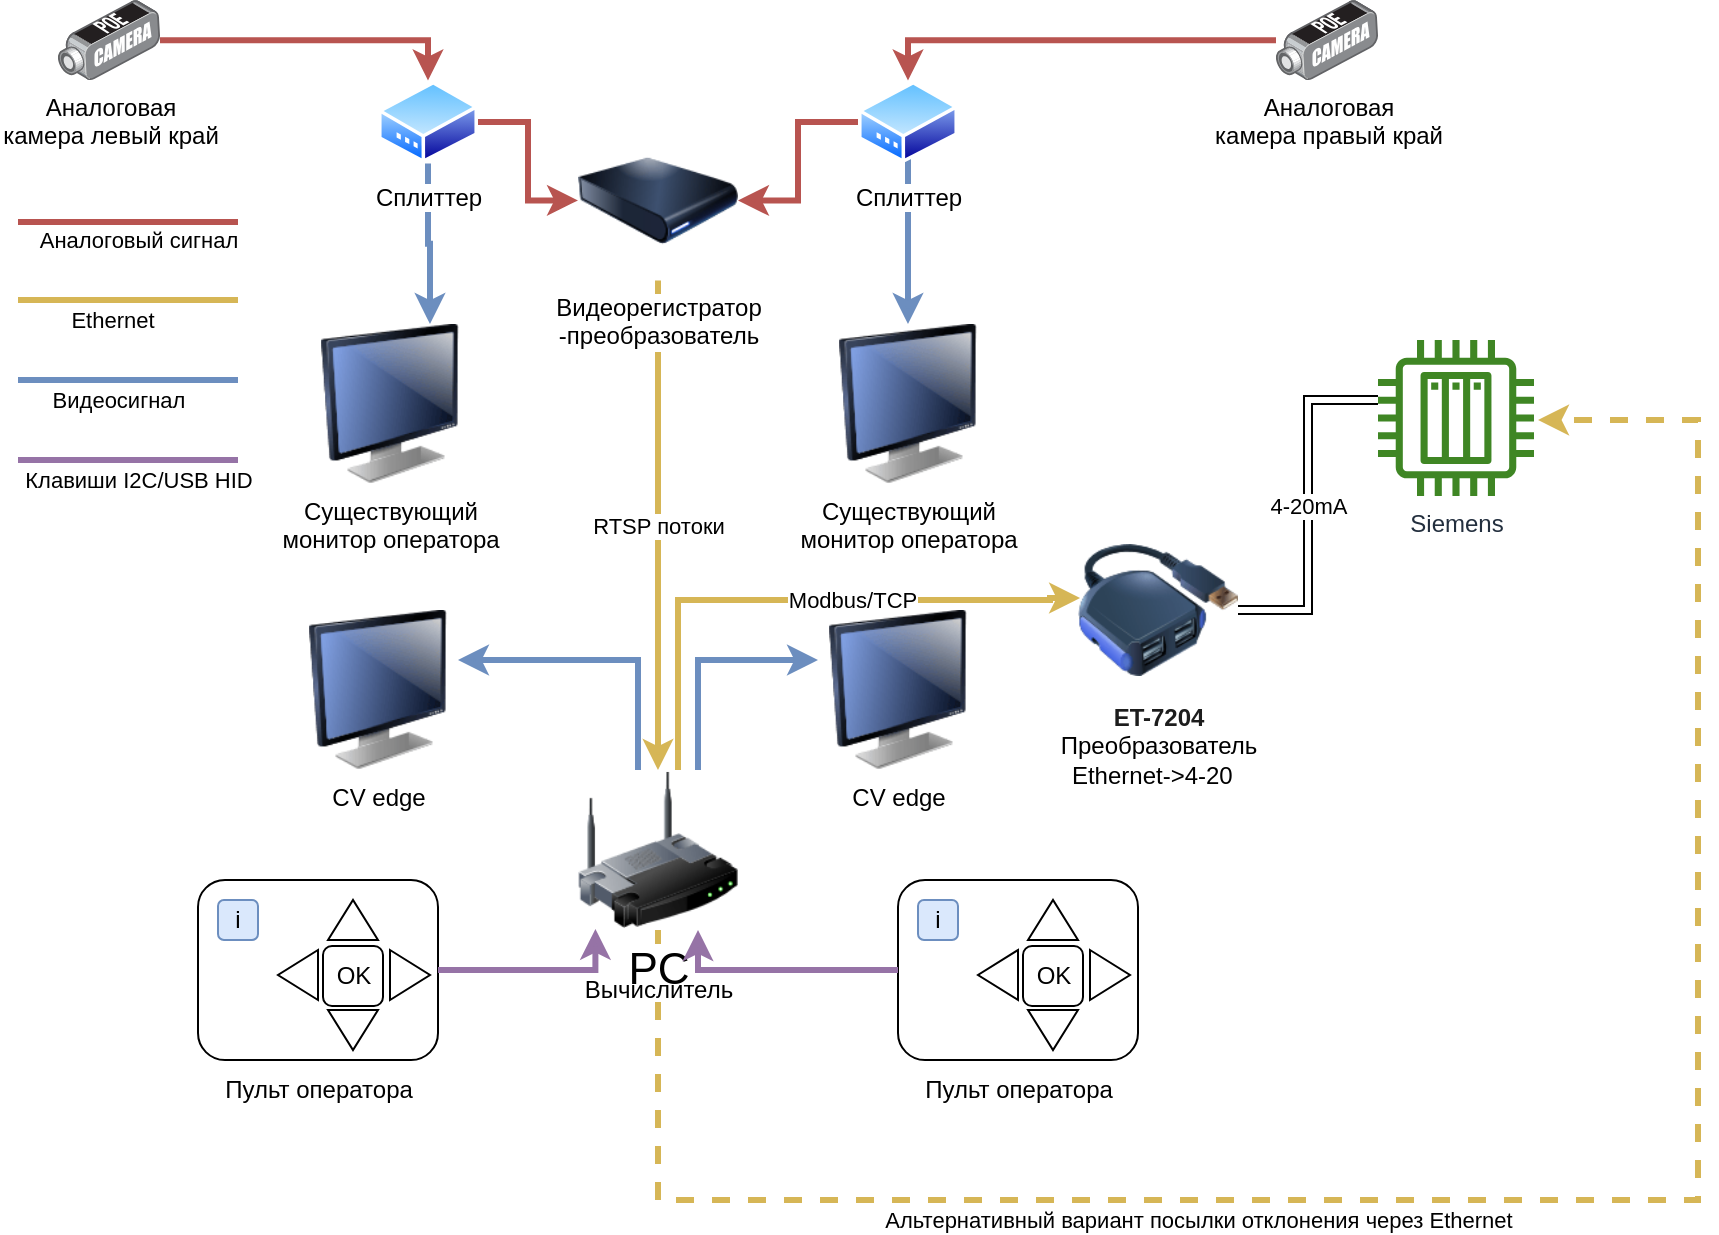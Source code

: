 <mxfile version="20.6.0" type="github" pages="2">
  <diagram name="Architercture" id="55a83fd1-7818-8e21-69c5-c3457e3827bb">
    <mxGraphModel dx="746" dy="539" grid="1" gridSize="10" guides="1" tooltips="1" connect="1" arrows="1" fold="1" page="1" pageScale="1" pageWidth="1100" pageHeight="850" background="none" math="0" shadow="0">
      <root>
        <mxCell id="0" />
        <mxCell id="1" parent="0" />
        <mxCell id="8JaOrQgvwe7hHYjEQXCQ-12" value="Modbus/TCP" style="edgeStyle=orthogonalEdgeStyle;rounded=0;orthogonalLoop=1;jettySize=auto;html=1;entryX=0.013;entryY=0.425;entryDx=0;entryDy=0;entryPerimeter=0;fillColor=#fff2cc;strokeColor=#d6b656;strokeWidth=3;" parent="1" source="69ecfefc5c41e42c-1" target="8JaOrQgvwe7hHYjEQXCQ-10" edge="1">
          <mxGeometry x="0.198" relative="1" as="geometry">
            <mxPoint as="offset" />
            <Array as="points">
              <mxPoint x="520" y="380" />
              <mxPoint x="706" y="380" />
            </Array>
          </mxGeometry>
        </mxCell>
        <mxCell id="8JaOrQgvwe7hHYjEQXCQ-15" value="" style="edgeStyle=orthogonalEdgeStyle;rounded=0;orthogonalLoop=1;jettySize=auto;html=1;strokeWidth=3;fillColor=#dae8fc;strokeColor=#6c8ebf;" parent="1" source="69ecfefc5c41e42c-1" target="8JaOrQgvwe7hHYjEQXCQ-14" edge="1">
          <mxGeometry relative="1" as="geometry">
            <Array as="points">
              <mxPoint x="500" y="410" />
            </Array>
          </mxGeometry>
        </mxCell>
        <mxCell id="8JaOrQgvwe7hHYjEQXCQ-17" value="" style="edgeStyle=orthogonalEdgeStyle;rounded=0;orthogonalLoop=1;jettySize=auto;html=1;fillColor=#dae8fc;strokeColor=#6c8ebf;strokeWidth=3;" parent="1" source="69ecfefc5c41e42c-1" target="8JaOrQgvwe7hHYjEQXCQ-16" edge="1">
          <mxGeometry relative="1" as="geometry">
            <Array as="points">
              <mxPoint x="530" y="410" />
            </Array>
          </mxGeometry>
        </mxCell>
        <mxCell id="8JaOrQgvwe7hHYjEQXCQ-28" value="Альтернативный вариант посылки отклонения через Ethernet" style="edgeStyle=orthogonalEdgeStyle;rounded=0;orthogonalLoop=1;jettySize=auto;html=1;strokeWidth=3;entryX=1.026;entryY=0.513;entryDx=0;entryDy=0;entryPerimeter=0;dashed=1;fillColor=#fff2cc;strokeColor=#d6b656;" parent="1" source="69ecfefc5c41e42c-1" target="8JaOrQgvwe7hHYjEQXCQ-11" edge="1">
          <mxGeometry x="-0.28" y="-10" relative="1" as="geometry">
            <mxPoint x="1000" y="280" as="targetPoint" />
            <Array as="points">
              <mxPoint x="510" y="680" />
              <mxPoint x="1030" y="680" />
              <mxPoint x="1030" y="290" />
            </Array>
            <mxPoint as="offset" />
          </mxGeometry>
        </mxCell>
        <mxCell id="69ecfefc5c41e42c-1" value="PC" style="image;html=1;labelBackgroundColor=#ffffff;image=img/lib/clip_art/networking/Wireless_Router_128x128.png;rounded=1;shadow=0;comic=0;strokeWidth=2;fontSize=22" parent="1" vertex="1">
          <mxGeometry x="470" y="465" width="80" height="80" as="geometry" />
        </mxCell>
        <mxCell id="bqjCCw6araehrLSI5hQb-4" style="edgeStyle=orthogonalEdgeStyle;rounded=0;orthogonalLoop=1;jettySize=auto;html=1;entryX=0.5;entryY=0;entryDx=0;entryDy=0;fillColor=#f8cecc;strokeColor=#b85450;strokeWidth=3;" parent="1" source="8JaOrQgvwe7hHYjEQXCQ-1" target="bqjCCw6araehrLSI5hQb-3" edge="1">
          <mxGeometry relative="1" as="geometry" />
        </mxCell>
        <mxCell id="8JaOrQgvwe7hHYjEQXCQ-1" value="Аналоговая&lt;br&gt;камера левый край" style="points=[];aspect=fixed;html=1;align=center;shadow=0;dashed=0;image;image=img/lib/allied_telesis/security/POE_DVS_Camera.svg;" parent="1" vertex="1">
          <mxGeometry x="210" y="80" width="51" height="40.2" as="geometry" />
        </mxCell>
        <mxCell id="8JaOrQgvwe7hHYjEQXCQ-7" value="" style="edgeStyle=orthogonalEdgeStyle;rounded=0;orthogonalLoop=1;jettySize=auto;html=1;strokeWidth=3;fillColor=#f8cecc;strokeColor=#b85450;entryX=0.5;entryY=0;entryDx=0;entryDy=0;" parent="1" source="8JaOrQgvwe7hHYjEQXCQ-2" target="bqjCCw6araehrLSI5hQb-5" edge="1">
          <mxGeometry relative="1" as="geometry">
            <mxPoint x="610" y="100" as="targetPoint" />
            <Array as="points">
              <mxPoint x="635" y="100" />
            </Array>
          </mxGeometry>
        </mxCell>
        <mxCell id="8JaOrQgvwe7hHYjEQXCQ-2" value="&lt;span style=&quot;color: rgb(0, 0, 0); font-family: Helvetica; font-size: 12px; font-style: normal; font-variant-ligatures: normal; font-variant-caps: normal; font-weight: 400; letter-spacing: normal; orphans: 2; text-align: center; text-indent: 0px; text-transform: none; widows: 2; word-spacing: 0px; -webkit-text-stroke-width: 0px; background-color: rgb(255, 255, 255); text-decoration-thickness: initial; text-decoration-style: initial; text-decoration-color: initial; float: none; display: inline !important;&quot;&gt;Аналоговая&lt;/span&gt;&lt;br style=&quot;border-color: var(--border-color); color: rgb(0, 0, 0); font-family: Helvetica; font-size: 12px; font-style: normal; font-variant-ligatures: normal; font-variant-caps: normal; font-weight: 400; letter-spacing: normal; orphans: 2; text-align: center; text-indent: 0px; text-transform: none; widows: 2; word-spacing: 0px; -webkit-text-stroke-width: 0px; text-decoration-thickness: initial; text-decoration-style: initial; text-decoration-color: initial;&quot;&gt;&lt;span style=&quot;color: rgb(0, 0, 0); font-family: Helvetica; font-size: 12px; font-style: normal; font-variant-ligatures: normal; font-variant-caps: normal; font-weight: 400; letter-spacing: normal; orphans: 2; text-align: center; text-indent: 0px; text-transform: none; widows: 2; word-spacing: 0px; -webkit-text-stroke-width: 0px; background-color: rgb(255, 255, 255); text-decoration-thickness: initial; text-decoration-style: initial; text-decoration-color: initial; float: none; display: inline !important;&quot;&gt;камера правый край&lt;/span&gt;" style="points=[];aspect=fixed;html=1;align=center;shadow=0;dashed=0;image;image=img/lib/allied_telesis/security/POE_DVS_Camera.svg;" parent="1" vertex="1">
          <mxGeometry x="819" y="80" width="51" height="40.2" as="geometry" />
        </mxCell>
        <mxCell id="8JaOrQgvwe7hHYjEQXCQ-8" value="RTSP потоки" style="edgeStyle=orthogonalEdgeStyle;rounded=0;orthogonalLoop=1;jettySize=auto;html=1;fillColor=#fff2cc;strokeColor=#d6b656;strokeWidth=3;" parent="1" source="8JaOrQgvwe7hHYjEQXCQ-3" target="69ecfefc5c41e42c-1" edge="1">
          <mxGeometry relative="1" as="geometry" />
        </mxCell>
        <mxCell id="8JaOrQgvwe7hHYjEQXCQ-3" value="Видеорегистратор&lt;br&gt;-преобразователь" style="image;html=1;image=img/lib/clip_art/computers/Harddrive_128x128.png" parent="1" vertex="1">
          <mxGeometry x="470" y="140.2" width="80" height="80" as="geometry" />
        </mxCell>
        <mxCell id="8JaOrQgvwe7hHYjEQXCQ-9" value="Вычислитель" style="text;html=1;align=center;verticalAlign=middle;resizable=0;points=[];autosize=1;strokeColor=none;fillColor=none;" parent="1" vertex="1">
          <mxGeometry x="460" y="560" width="100" height="30" as="geometry" />
        </mxCell>
        <mxCell id="8JaOrQgvwe7hHYjEQXCQ-13" value="4-20mA" style="edgeStyle=orthogonalEdgeStyle;rounded=0;orthogonalLoop=1;jettySize=auto;html=1;entryX=0;entryY=0.385;entryDx=0;entryDy=0;entryPerimeter=0;shape=link;" parent="1" source="8JaOrQgvwe7hHYjEQXCQ-10" target="8JaOrQgvwe7hHYjEQXCQ-11" edge="1">
          <mxGeometry relative="1" as="geometry" />
        </mxCell>
        <mxCell id="8JaOrQgvwe7hHYjEQXCQ-10" value="&lt;span style=&quot;color: rgb(29, 29, 29); font-family: Montserrat, sans-serif; font-size: var(--font-size-heading-1); font-weight: 700; orphans: 2; text-align: start; widows: 2;&quot;&gt;ET-7204&lt;/span&gt;&lt;br&gt;Преобразователь&lt;br&gt;Ethernet-&amp;gt;4-20 &amp;nbsp;" style="image;html=1;image=img/lib/clip_art/computers/USB_Hub_128x128.png" parent="1" vertex="1">
          <mxGeometry x="720" y="345" width="80" height="80" as="geometry" />
        </mxCell>
        <mxCell id="8JaOrQgvwe7hHYjEQXCQ-11" value="Siemens" style="sketch=0;outlineConnect=0;fontColor=#232F3E;gradientColor=none;fillColor=#3F8624;strokeColor=none;dashed=0;verticalLabelPosition=bottom;verticalAlign=top;align=center;html=1;fontSize=12;fontStyle=0;aspect=fixed;pointerEvents=1;shape=mxgraph.aws4.iot_thing_plc;" parent="1" vertex="1">
          <mxGeometry x="870" y="250" width="78" height="78" as="geometry" />
        </mxCell>
        <mxCell id="8JaOrQgvwe7hHYjEQXCQ-14" value="CV edge" style="image;html=1;image=img/lib/clip_art/computers/Monitor_128x128.png" parent="1" vertex="1">
          <mxGeometry x="330" y="385" width="80" height="80" as="geometry" />
        </mxCell>
        <mxCell id="8JaOrQgvwe7hHYjEQXCQ-16" value="CV edge" style="image;html=1;image=img/lib/clip_art/computers/Monitor_128x128.png" parent="1" vertex="1">
          <mxGeometry x="590" y="385" width="80" height="80" as="geometry" />
        </mxCell>
        <mxCell id="8JaOrQgvwe7hHYjEQXCQ-18" value="Ethernet" style="endArrow=none;html=1;rounded=0;strokeWidth=3;fillColor=#fff2cc;strokeColor=#d6b656;" parent="1" edge="1">
          <mxGeometry x="-0.143" y="-10" width="50" height="50" relative="1" as="geometry">
            <mxPoint x="190" y="230" as="sourcePoint" />
            <mxPoint x="300" y="230" as="targetPoint" />
            <mxPoint as="offset" />
          </mxGeometry>
        </mxCell>
        <mxCell id="8JaOrQgvwe7hHYjEQXCQ-19" value="Видеосигнал" style="endArrow=none;html=1;rounded=0;strokeWidth=3;fillColor=#dae8fc;strokeColor=#6c8ebf;" parent="1" edge="1">
          <mxGeometry x="-0.091" y="-10" width="50" height="50" relative="1" as="geometry">
            <mxPoint x="190" y="270" as="sourcePoint" />
            <mxPoint x="300" y="270" as="targetPoint" />
            <mxPoint as="offset" />
          </mxGeometry>
        </mxCell>
        <mxCell id="8JaOrQgvwe7hHYjEQXCQ-20" value="Аналоговый сигнал" style="endArrow=none;html=1;rounded=0;strokeWidth=3;fillColor=#f8cecc;strokeColor=#b85450;" parent="1" edge="1">
          <mxGeometry x="0.091" y="-9" width="50" height="50" relative="1" as="geometry">
            <mxPoint x="190" y="191" as="sourcePoint" />
            <mxPoint x="300" y="191" as="targetPoint" />
            <Array as="points">
              <mxPoint x="260" y="191" />
            </Array>
            <mxPoint as="offset" />
          </mxGeometry>
        </mxCell>
        <mxCell id="8JaOrQgvwe7hHYjEQXCQ-27" value="Клавиши I2C/USB HID" style="endArrow=none;html=1;rounded=0;strokeWidth=3;fillColor=#e1d5e7;strokeColor=#9673a6;" parent="1" edge="1">
          <mxGeometry x="0.091" y="-10" width="50" height="50" relative="1" as="geometry">
            <mxPoint x="190" y="310" as="sourcePoint" />
            <mxPoint x="300" y="310" as="targetPoint" />
            <mxPoint as="offset" />
            <Array as="points">
              <mxPoint x="240" y="310" />
            </Array>
          </mxGeometry>
        </mxCell>
        <mxCell id="8JaOrQgvwe7hHYjEQXCQ-36" value="" style="group" parent="1" vertex="1" connectable="0">
          <mxGeometry x="280" y="520" width="120" height="90" as="geometry" />
        </mxCell>
        <mxCell id="8JaOrQgvwe7hHYjEQXCQ-29" value="" style="rounded=1;whiteSpace=wrap;html=1;" parent="8JaOrQgvwe7hHYjEQXCQ-36" vertex="1">
          <mxGeometry width="120" height="90" as="geometry" />
        </mxCell>
        <mxCell id="8JaOrQgvwe7hHYjEQXCQ-30" value="" style="triangle;whiteSpace=wrap;html=1;" parent="8JaOrQgvwe7hHYjEQXCQ-36" vertex="1">
          <mxGeometry x="96" y="35" width="20" height="25" as="geometry" />
        </mxCell>
        <mxCell id="8JaOrQgvwe7hHYjEQXCQ-31" value="" style="triangle;whiteSpace=wrap;html=1;direction=north;" parent="8JaOrQgvwe7hHYjEQXCQ-36" vertex="1">
          <mxGeometry x="65" y="10" width="25" height="20" as="geometry" />
        </mxCell>
        <mxCell id="8JaOrQgvwe7hHYjEQXCQ-32" value="" style="triangle;whiteSpace=wrap;html=1;direction=south;" parent="8JaOrQgvwe7hHYjEQXCQ-36" vertex="1">
          <mxGeometry x="65" y="65" width="25" height="20" as="geometry" />
        </mxCell>
        <mxCell id="8JaOrQgvwe7hHYjEQXCQ-33" value="" style="triangle;whiteSpace=wrap;html=1;rotation=0;direction=west;" parent="8JaOrQgvwe7hHYjEQXCQ-36" vertex="1">
          <mxGeometry x="40" y="35" width="20" height="25" as="geometry" />
        </mxCell>
        <mxCell id="8JaOrQgvwe7hHYjEQXCQ-34" value="i" style="rounded=1;whiteSpace=wrap;html=1;fillColor=#dae8fc;strokeColor=#6c8ebf;" parent="8JaOrQgvwe7hHYjEQXCQ-36" vertex="1">
          <mxGeometry x="10" y="10" width="20" height="20" as="geometry" />
        </mxCell>
        <mxCell id="8JaOrQgvwe7hHYjEQXCQ-35" value="OK" style="rounded=1;whiteSpace=wrap;html=1;" parent="8JaOrQgvwe7hHYjEQXCQ-36" vertex="1">
          <mxGeometry x="62.5" y="33" width="30" height="30" as="geometry" />
        </mxCell>
        <mxCell id="bqjCCw6araehrLSI5hQb-1" value="Существующий&lt;br&gt;монитор оператора" style="image;html=1;image=img/lib/clip_art/computers/Monitor_128x128.png" parent="1" vertex="1">
          <mxGeometry x="336" y="242" width="80" height="80" as="geometry" />
        </mxCell>
        <mxCell id="bqjCCw6araehrLSI5hQb-2" value="Существующий&lt;br style=&quot;border-color: var(--border-color);&quot;&gt;монитор оператора" style="image;html=1;image=img/lib/clip_art/computers/Monitor_128x128.png" parent="1" vertex="1">
          <mxGeometry x="595" y="242" width="80" height="80" as="geometry" />
        </mxCell>
        <mxCell id="bqjCCw6araehrLSI5hQb-6" style="edgeStyle=orthogonalEdgeStyle;rounded=0;orthogonalLoop=1;jettySize=auto;html=1;strokeWidth=3;fillColor=#f8cecc;strokeColor=#b85450;" parent="1" source="bqjCCw6araehrLSI5hQb-3" target="8JaOrQgvwe7hHYjEQXCQ-3" edge="1">
          <mxGeometry relative="1" as="geometry" />
        </mxCell>
        <mxCell id="bqjCCw6araehrLSI5hQb-8" style="edgeStyle=orthogonalEdgeStyle;rounded=0;orthogonalLoop=1;jettySize=auto;html=1;entryX=0.75;entryY=0;entryDx=0;entryDy=0;strokeWidth=3;fillColor=#dae8fc;strokeColor=#6c8ebf;" parent="1" source="bqjCCw6araehrLSI5hQb-3" target="bqjCCw6araehrLSI5hQb-1" edge="1">
          <mxGeometry relative="1" as="geometry" />
        </mxCell>
        <mxCell id="bqjCCw6araehrLSI5hQb-3" value="Сплиттер" style="aspect=fixed;perimeter=ellipsePerimeter;html=1;align=center;shadow=0;dashed=0;spacingTop=3;image;image=img/lib/active_directory/modem.svg;" parent="1" vertex="1">
          <mxGeometry x="370" y="120.2" width="50" height="41.5" as="geometry" />
        </mxCell>
        <mxCell id="bqjCCw6araehrLSI5hQb-7" style="edgeStyle=orthogonalEdgeStyle;rounded=0;orthogonalLoop=1;jettySize=auto;html=1;entryX=1;entryY=0.5;entryDx=0;entryDy=0;strokeWidth=3;fillColor=#f8cecc;strokeColor=#b85450;" parent="1" source="bqjCCw6araehrLSI5hQb-5" target="8JaOrQgvwe7hHYjEQXCQ-3" edge="1">
          <mxGeometry relative="1" as="geometry" />
        </mxCell>
        <mxCell id="bqjCCw6araehrLSI5hQb-9" style="edgeStyle=orthogonalEdgeStyle;rounded=0;orthogonalLoop=1;jettySize=auto;html=1;strokeWidth=3;fillColor=#dae8fc;strokeColor=#6c8ebf;" parent="1" target="bqjCCw6araehrLSI5hQb-2" edge="1">
          <mxGeometry relative="1" as="geometry">
            <mxPoint x="635" y="150" as="sourcePoint" />
            <Array as="points">
              <mxPoint x="635" y="150" />
            </Array>
          </mxGeometry>
        </mxCell>
        <mxCell id="bqjCCw6araehrLSI5hQb-5" value="Сплиттер" style="aspect=fixed;perimeter=ellipsePerimeter;html=1;align=center;shadow=0;dashed=0;spacingTop=3;image;image=img/lib/active_directory/modem.svg;" parent="1" vertex="1">
          <mxGeometry x="610" y="120.2" width="50" height="41.5" as="geometry" />
        </mxCell>
        <mxCell id="bqjCCw6araehrLSI5hQb-13" value="" style="group" parent="1" vertex="1" connectable="0">
          <mxGeometry x="630" y="520" width="120" height="90" as="geometry" />
        </mxCell>
        <mxCell id="bqjCCw6araehrLSI5hQb-14" value="" style="rounded=1;whiteSpace=wrap;html=1;" parent="bqjCCw6araehrLSI5hQb-13" vertex="1">
          <mxGeometry width="120" height="90" as="geometry" />
        </mxCell>
        <mxCell id="bqjCCw6araehrLSI5hQb-15" value="" style="triangle;whiteSpace=wrap;html=1;" parent="bqjCCw6araehrLSI5hQb-13" vertex="1">
          <mxGeometry x="96" y="35" width="20" height="25" as="geometry" />
        </mxCell>
        <mxCell id="bqjCCw6araehrLSI5hQb-16" value="" style="triangle;whiteSpace=wrap;html=1;direction=north;" parent="bqjCCw6araehrLSI5hQb-13" vertex="1">
          <mxGeometry x="65" y="10" width="25" height="20" as="geometry" />
        </mxCell>
        <mxCell id="bqjCCw6araehrLSI5hQb-17" value="" style="triangle;whiteSpace=wrap;html=1;direction=south;" parent="bqjCCw6araehrLSI5hQb-13" vertex="1">
          <mxGeometry x="65" y="65" width="25" height="20" as="geometry" />
        </mxCell>
        <mxCell id="bqjCCw6araehrLSI5hQb-18" value="" style="triangle;whiteSpace=wrap;html=1;rotation=0;direction=west;" parent="bqjCCw6araehrLSI5hQb-13" vertex="1">
          <mxGeometry x="40" y="35" width="20" height="25" as="geometry" />
        </mxCell>
        <mxCell id="bqjCCw6araehrLSI5hQb-19" value="i" style="rounded=1;whiteSpace=wrap;html=1;fillColor=#dae8fc;strokeColor=#6c8ebf;" parent="bqjCCw6araehrLSI5hQb-13" vertex="1">
          <mxGeometry x="10" y="10" width="20" height="20" as="geometry" />
        </mxCell>
        <mxCell id="bqjCCw6araehrLSI5hQb-20" value="OK" style="rounded=1;whiteSpace=wrap;html=1;" parent="bqjCCw6araehrLSI5hQb-13" vertex="1">
          <mxGeometry x="62.5" y="33" width="30" height="30" as="geometry" />
        </mxCell>
        <mxCell id="bqjCCw6araehrLSI5hQb-21" style="edgeStyle=orthogonalEdgeStyle;rounded=0;orthogonalLoop=1;jettySize=auto;html=1;entryX=0.109;entryY=0.993;entryDx=0;entryDy=0;entryPerimeter=0;strokeWidth=3;fillColor=#e1d5e7;strokeColor=#9673a6;" parent="1" source="8JaOrQgvwe7hHYjEQXCQ-29" target="69ecfefc5c41e42c-1" edge="1">
          <mxGeometry relative="1" as="geometry" />
        </mxCell>
        <mxCell id="bqjCCw6araehrLSI5hQb-22" style="edgeStyle=orthogonalEdgeStyle;rounded=0;orthogonalLoop=1;jettySize=auto;html=1;entryX=0.75;entryY=1;entryDx=0;entryDy=0;strokeWidth=3;fillColor=#e1d5e7;strokeColor=#9673a6;" parent="1" source="bqjCCw6araehrLSI5hQb-14" target="69ecfefc5c41e42c-1" edge="1">
          <mxGeometry relative="1" as="geometry">
            <Array as="points">
              <mxPoint x="530" y="565" />
            </Array>
          </mxGeometry>
        </mxCell>
        <mxCell id="bqjCCw6araehrLSI5hQb-24" value="Пульт оператора" style="text;html=1;align=center;verticalAlign=middle;resizable=0;points=[];autosize=1;strokeColor=none;fillColor=none;" parent="1" vertex="1">
          <mxGeometry x="280" y="610" width="120" height="30" as="geometry" />
        </mxCell>
        <mxCell id="bqjCCw6araehrLSI5hQb-25" value="Пульт оператора" style="text;html=1;align=center;verticalAlign=middle;resizable=0;points=[];autosize=1;strokeColor=none;fillColor=none;" parent="1" vertex="1">
          <mxGeometry x="630" y="610" width="120" height="30" as="geometry" />
        </mxCell>
      </root>
    </mxGraphModel>
  </diagram>
  <diagram id="wQUc8vnlqSPwLESQOqTD" name="SW architect">
    <mxGraphModel dx="2074" dy="1126" grid="1" gridSize="10" guides="1" tooltips="1" connect="1" arrows="1" fold="1" page="1" pageScale="1" pageWidth="827" pageHeight="1169" math="0" shadow="0">
      <root>
        <mxCell id="0" />
        <mxCell id="1" parent="0" />
        <mxCell id="3KGouaRvIe9lVAYtNVm2-1" value="PC" style="swimlane;whiteSpace=wrap;html=1;" vertex="1" parent="1">
          <mxGeometry x="40" y="40" width="760" height="1040" as="geometry" />
        </mxCell>
        <mxCell id="3KGouaRvIe9lVAYtNVm2-2" value="" style="endArrow=none;html=1;rounded=0;strokeWidth=1;" edge="1" parent="1">
          <mxGeometry width="50" height="50" relative="1" as="geometry">
            <mxPoint x="120" y="1040" as="sourcePoint" />
            <mxPoint x="120" y="120" as="targetPoint" />
          </mxGeometry>
        </mxCell>
      </root>
    </mxGraphModel>
  </diagram>
</mxfile>
